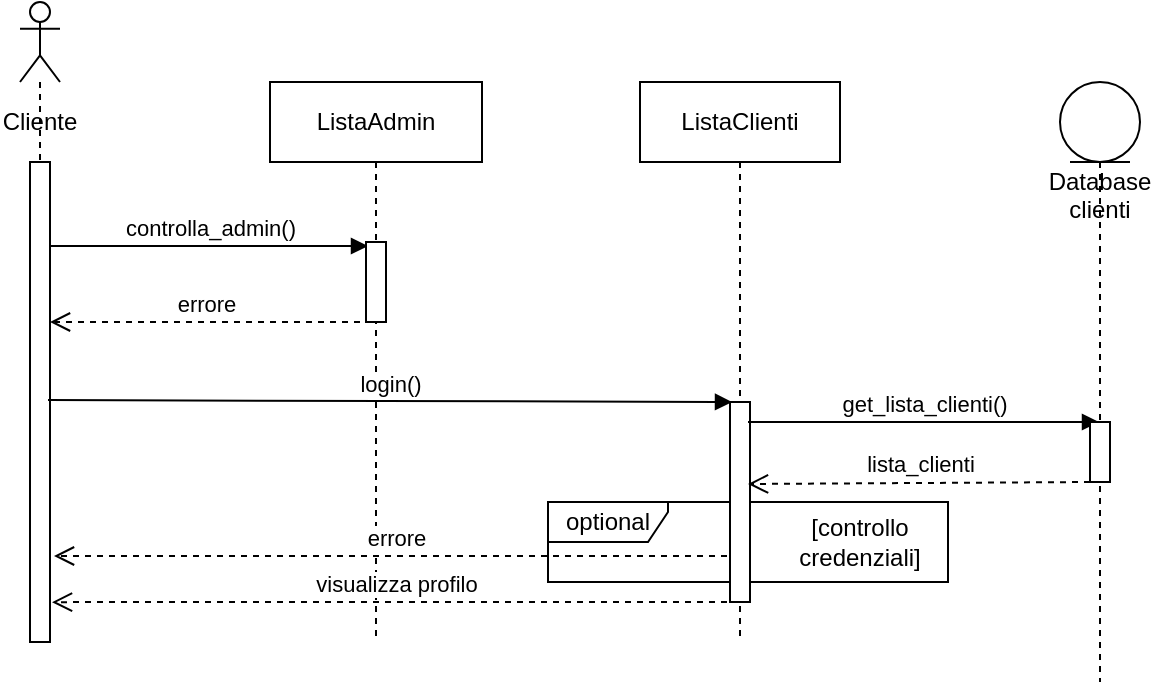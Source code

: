 <mxfile version="14.6.13" type="device"><diagram id="OYdBd4BRQlbkgi3XEG8-" name="Page-1"><mxGraphModel dx="946" dy="598" grid="1" gridSize="10" guides="1" tooltips="1" connect="1" arrows="1" fold="1" page="1" pageScale="1" pageWidth="827" pageHeight="1169" math="0" shadow="0"><root><mxCell id="0"/><mxCell id="1" parent="0"/><mxCell id="qeBaacuGkJq-all8HR3u-1" value="" style="shape=umlLifeline;participant=umlActor;perimeter=lifelinePerimeter;whiteSpace=wrap;html=1;container=1;collapsible=0;recursiveResize=0;verticalAlign=top;spacingTop=36;outlineConnect=0;" parent="1" vertex="1"><mxGeometry x="50" y="40" width="20" height="80" as="geometry"/></mxCell><mxCell id="qeBaacuGkJq-all8HR3u-3" value="" style="html=1;points=[];perimeter=orthogonalPerimeter;" parent="1" vertex="1"><mxGeometry x="55" y="120" width="10" height="240" as="geometry"/></mxCell><mxCell id="qeBaacuGkJq-all8HR3u-5" value="&lt;div&gt;ListaClienti&lt;/div&gt;" style="shape=umlLifeline;perimeter=lifelinePerimeter;whiteSpace=wrap;html=1;container=1;collapsible=0;recursiveResize=0;outlineConnect=0;" parent="1" vertex="1"><mxGeometry x="360" y="80" width="100" height="280" as="geometry"/></mxCell><mxCell id="qeBaacuGkJq-all8HR3u-6" value="Cliente" style="text;html=1;strokeColor=none;fillColor=none;align=center;verticalAlign=middle;whiteSpace=wrap;rounded=0;" parent="1" vertex="1"><mxGeometry x="40" y="90" width="40" height="20" as="geometry"/></mxCell><mxCell id="qeBaacuGkJq-all8HR3u-7" value="ListaAdmin" style="shape=umlLifeline;perimeter=lifelinePerimeter;whiteSpace=wrap;html=1;container=1;collapsible=0;recursiveResize=0;outlineConnect=0;" parent="1" vertex="1"><mxGeometry x="175" y="80" width="106" height="280" as="geometry"/></mxCell><mxCell id="qeBaacuGkJq-all8HR3u-8" value="controlla_admin()" style="html=1;verticalAlign=bottom;endArrow=block;entryX=0.1;entryY=0.05;entryDx=0;entryDy=0;entryPerimeter=0;" parent="1" target="qeBaacuGkJq-all8HR3u-12" edge="1"><mxGeometry width="80" relative="1" as="geometry"><mxPoint x="65" y="162" as="sourcePoint"/><mxPoint x="145" y="160" as="targetPoint"/></mxGeometry></mxCell><mxCell id="qeBaacuGkJq-all8HR3u-10" value="errore" style="html=1;verticalAlign=bottom;endArrow=open;dashed=1;endSize=8;" parent="1" edge="1"><mxGeometry relative="1" as="geometry"><mxPoint x="220" y="200" as="sourcePoint"/><mxPoint x="65" y="200" as="targetPoint"/><Array as="points"><mxPoint x="200" y="200"/></Array></mxGeometry></mxCell><mxCell id="qeBaacuGkJq-all8HR3u-12" value="" style="html=1;points=[];perimeter=orthogonalPerimeter;" parent="1" vertex="1"><mxGeometry x="223" y="160" width="10" height="40" as="geometry"/></mxCell><mxCell id="qeBaacuGkJq-all8HR3u-14" value="login()" style="html=1;verticalAlign=bottom;endArrow=block;entryX=0.1;entryY=0;entryDx=0;entryDy=0;entryPerimeter=0;exitX=0.9;exitY=0.496;exitDx=0;exitDy=0;exitPerimeter=0;" parent="1" target="azt4ikU4tlizFbhrPZBZ-2" edge="1" source="qeBaacuGkJq-all8HR3u-3"><mxGeometry width="80" relative="1" as="geometry"><mxPoint x="70" y="239.5" as="sourcePoint"/><mxPoint x="410" y="240" as="targetPoint"/></mxGeometry></mxCell><mxCell id="qeBaacuGkJq-all8HR3u-15" value="&lt;div&gt;visualizza profilo&lt;/div&gt;" style="html=1;verticalAlign=bottom;endArrow=open;dashed=1;endSize=8;entryX=1.1;entryY=0.917;entryDx=0;entryDy=0;entryPerimeter=0;" parent="1" source="qeBaacuGkJq-all8HR3u-5" edge="1" target="qeBaacuGkJq-all8HR3u-3"><mxGeometry relative="1" as="geometry"><mxPoint x="320" y="280" as="sourcePoint"/><mxPoint x="65" y="280" as="targetPoint"/><Array as="points"><mxPoint x="280" y="340"/><mxPoint x="220" y="340"/><mxPoint x="170" y="340"/><mxPoint x="110" y="340"/></Array></mxGeometry></mxCell><mxCell id="qeBaacuGkJq-all8HR3u-17" value="optional" style="shape=umlFrame;whiteSpace=wrap;html=1;width=60;height=20;" parent="1" vertex="1"><mxGeometry x="314" y="290" width="200" height="40" as="geometry"/></mxCell><mxCell id="qeBaacuGkJq-all8HR3u-18" value="[controllo credenziali]" style="text;html=1;strokeColor=none;fillColor=none;align=center;verticalAlign=middle;whiteSpace=wrap;rounded=0;" parent="1" vertex="1"><mxGeometry x="450" y="300" width="40" height="20" as="geometry"/></mxCell><mxCell id="qeBaacuGkJq-all8HR3u-22" value="errore" style="html=1;verticalAlign=bottom;endArrow=open;dashed=1;endSize=8;entryX=1.2;entryY=0.75;entryDx=0;entryDy=0;entryPerimeter=0;" parent="1" edge="1"><mxGeometry relative="1" as="geometry"><mxPoint x="409.5" y="317" as="sourcePoint"/><mxPoint x="67" y="317" as="targetPoint"/><Array as="points"><mxPoint x="290" y="317"/></Array></mxGeometry></mxCell><mxCell id="azt4ikU4tlizFbhrPZBZ-2" value="" style="html=1;points=[];perimeter=orthogonalPerimeter;" parent="1" vertex="1"><mxGeometry x="405" y="240" width="10" height="100" as="geometry"/></mxCell><mxCell id="f377F07C3l4dO_2u9vx8-1" value="Database&lt;br&gt;clienti" style="shape=umlLifeline;participant=umlEntity;perimeter=lifelinePerimeter;whiteSpace=wrap;html=1;container=1;collapsible=0;recursiveResize=0;verticalAlign=top;spacingTop=36;outlineConnect=0;" vertex="1" parent="1"><mxGeometry x="570" y="80" width="40" height="300" as="geometry"/></mxCell><mxCell id="f377F07C3l4dO_2u9vx8-2" value="get_lista_clienti()" style="html=1;verticalAlign=bottom;endArrow=block;exitX=0.9;exitY=0.1;exitDx=0;exitDy=0;exitPerimeter=0;" edge="1" parent="1" source="azt4ikU4tlizFbhrPZBZ-2" target="f377F07C3l4dO_2u9vx8-1"><mxGeometry width="80" relative="1" as="geometry"><mxPoint x="450" y="250" as="sourcePoint"/><mxPoint x="530" y="250" as="targetPoint"/></mxGeometry></mxCell><mxCell id="f377F07C3l4dO_2u9vx8-3" value="" style="html=1;points=[];perimeter=orthogonalPerimeter;" vertex="1" parent="1"><mxGeometry x="585" y="250" width="10" height="30" as="geometry"/></mxCell><mxCell id="f377F07C3l4dO_2u9vx8-4" value="lista_clienti" style="html=1;verticalAlign=bottom;endArrow=open;dashed=1;endSize=8;entryX=0.9;entryY=0.41;entryDx=0;entryDy=0;entryPerimeter=0;" edge="1" parent="1" target="azt4ikU4tlizFbhrPZBZ-2"><mxGeometry relative="1" as="geometry"><mxPoint x="585" y="280" as="sourcePoint"/><mxPoint x="505" y="280" as="targetPoint"/></mxGeometry></mxCell></root></mxGraphModel></diagram></mxfile>